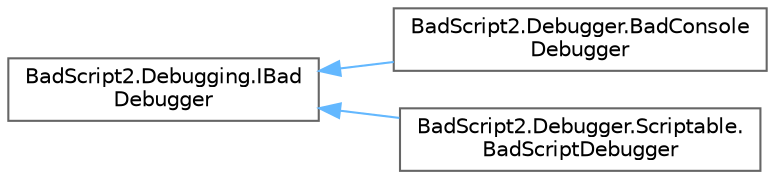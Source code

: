 digraph "Graphical Class Hierarchy"
{
 // LATEX_PDF_SIZE
  bgcolor="transparent";
  edge [fontname=Helvetica,fontsize=10,labelfontname=Helvetica,labelfontsize=10];
  node [fontname=Helvetica,fontsize=10,shape=box,height=0.2,width=0.4];
  rankdir="LR";
  Node0 [id="Node000000",label="BadScript2.Debugging.IBad\lDebugger",height=0.2,width=0.4,color="grey40", fillcolor="white", style="filled",URL="$interface_bad_script2_1_1_debugging_1_1_i_bad_debugger.html",tooltip="Defines the Debugging Interface."];
  Node0 -> Node1 [id="edge31_Node000000_Node000001",dir="back",color="steelblue1",style="solid",tooltip=" "];
  Node1 [id="Node000001",label="BadScript2.Debugger.BadConsole\lDebugger",height=0.2,width=0.4,color="grey40", fillcolor="white", style="filled",URL="$class_bad_script2_1_1_debugger_1_1_bad_console_debugger.html",tooltip=" "];
  Node0 -> Node2 [id="edge32_Node000000_Node000002",dir="back",color="steelblue1",style="solid",tooltip=" "];
  Node2 [id="Node000002",label="BadScript2.Debugger.Scriptable.\lBadScriptDebugger",height=0.2,width=0.4,color="grey40", fillcolor="white", style="filled",URL="$class_bad_script2_1_1_debugger_1_1_scriptable_1_1_bad_script_debugger.html",tooltip=" "];
}
